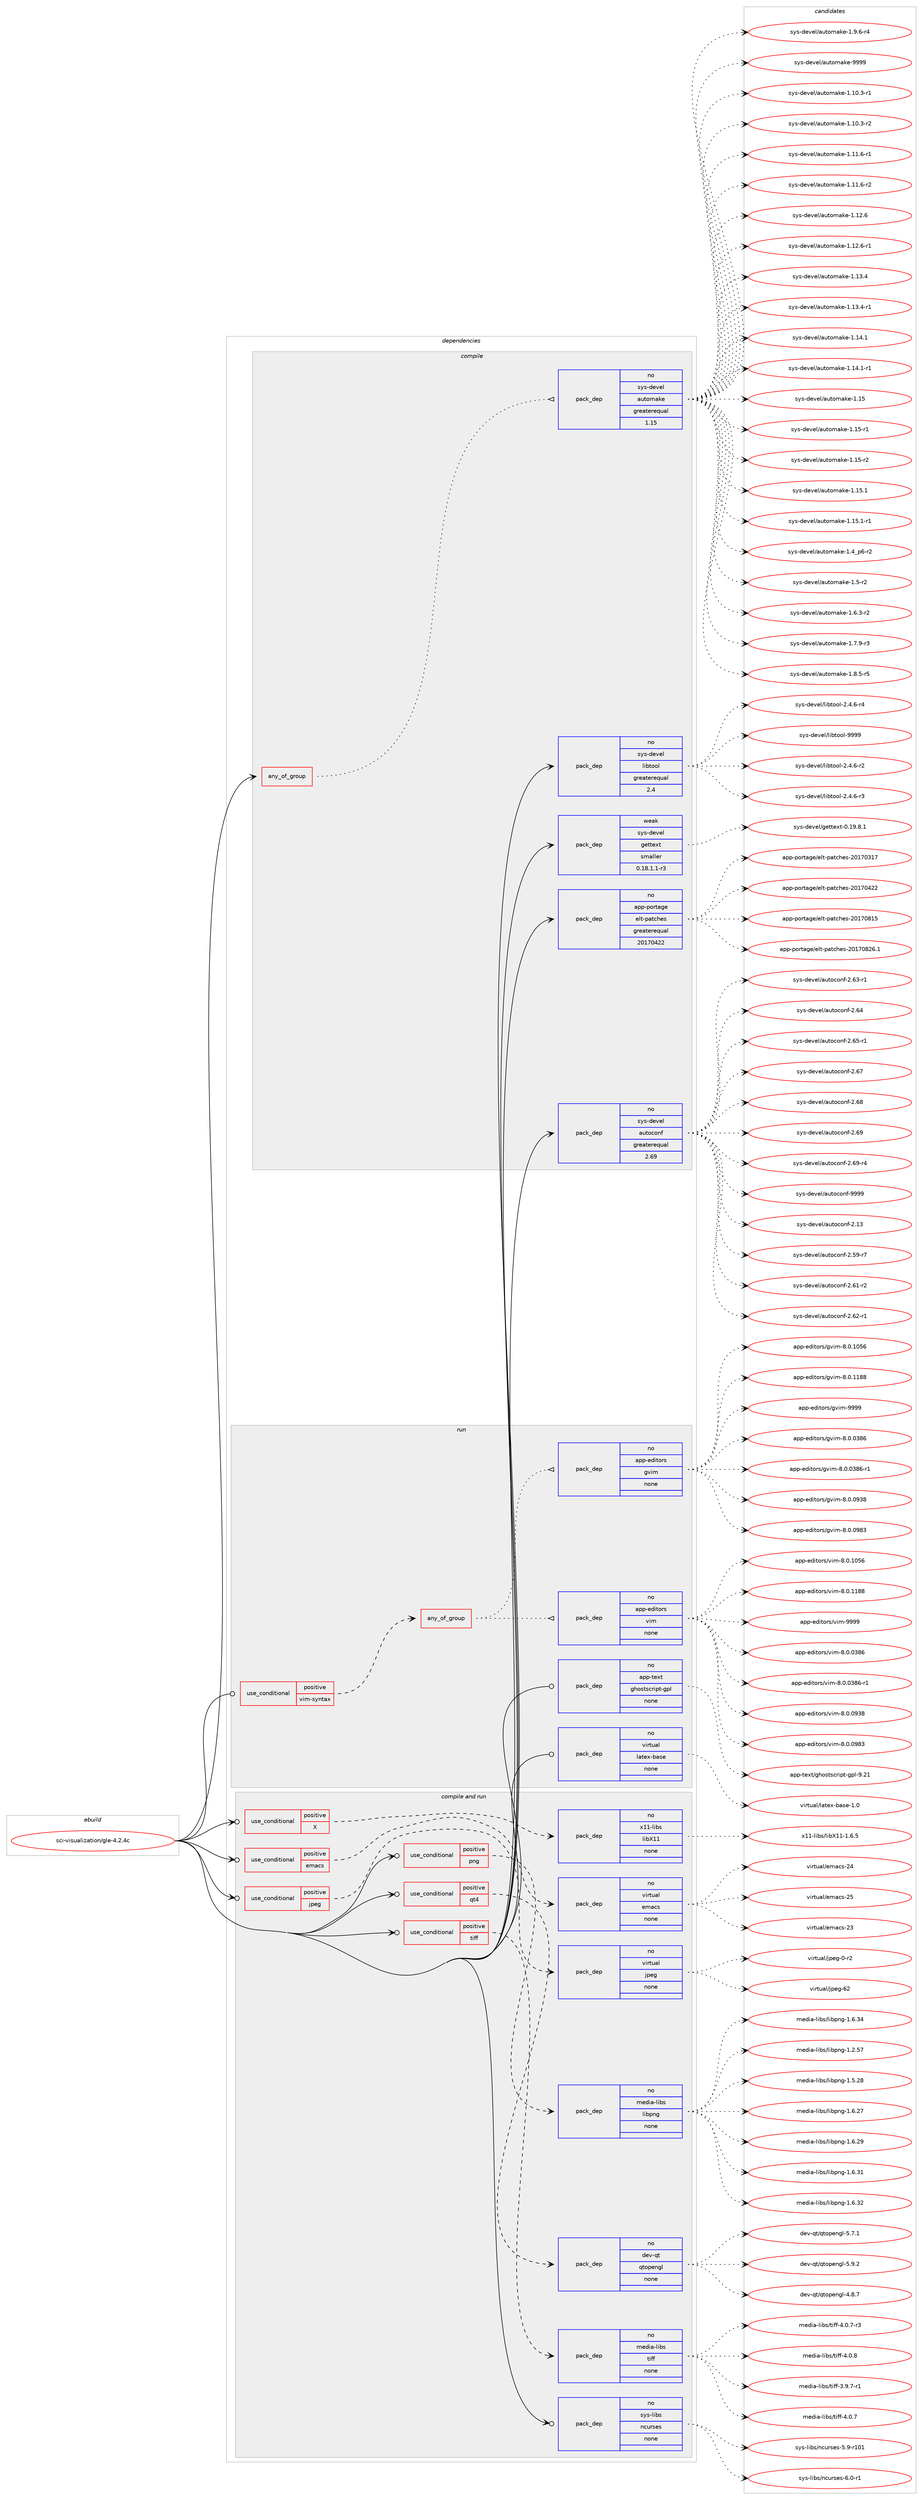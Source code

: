 digraph prolog {

# *************
# Graph options
# *************

newrank=true;
concentrate=true;
compound=true;
graph [rankdir=LR,fontname=Helvetica,fontsize=10,ranksep=1.5];#, ranksep=2.5, nodesep=0.2];
edge  [arrowhead=vee];
node  [fontname=Helvetica,fontsize=10];

# **********
# The ebuild
# **********

subgraph cluster_leftcol {
color=gray;
rank=same;
label=<<i>ebuild</i>>;
id [label="sci-visualization/gle-4.2.4c", color=red, width=4, href="../sci-visualization/gle-4.2.4c.svg"];
}

# ****************
# The dependencies
# ****************

subgraph cluster_midcol {
color=gray;
label=<<i>dependencies</i>>;
subgraph cluster_compile {
fillcolor="#eeeeee";
style=filled;
label=<<i>compile</i>>;
subgraph any7786 {
dependency458763 [label=<<TABLE BORDER="0" CELLBORDER="1" CELLSPACING="0" CELLPADDING="4"><TR><TD CELLPADDING="10">any_of_group</TD></TR></TABLE>>, shape=none, color=red];subgraph pack338537 {
dependency458764 [label=<<TABLE BORDER="0" CELLBORDER="1" CELLSPACING="0" CELLPADDING="4" WIDTH="220"><TR><TD ROWSPAN="6" CELLPADDING="30">pack_dep</TD></TR><TR><TD WIDTH="110">no</TD></TR><TR><TD>sys-devel</TD></TR><TR><TD>automake</TD></TR><TR><TD>greaterequal</TD></TR><TR><TD>1.15</TD></TR></TABLE>>, shape=none, color=blue];
}
dependency458763:e -> dependency458764:w [weight=20,style="dotted",arrowhead="oinv"];
}
id:e -> dependency458763:w [weight=20,style="solid",arrowhead="vee"];
subgraph pack338538 {
dependency458765 [label=<<TABLE BORDER="0" CELLBORDER="1" CELLSPACING="0" CELLPADDING="4" WIDTH="220"><TR><TD ROWSPAN="6" CELLPADDING="30">pack_dep</TD></TR><TR><TD WIDTH="110">no</TD></TR><TR><TD>app-portage</TD></TR><TR><TD>elt-patches</TD></TR><TR><TD>greaterequal</TD></TR><TR><TD>20170422</TD></TR></TABLE>>, shape=none, color=blue];
}
id:e -> dependency458765:w [weight=20,style="solid",arrowhead="vee"];
subgraph pack338539 {
dependency458766 [label=<<TABLE BORDER="0" CELLBORDER="1" CELLSPACING="0" CELLPADDING="4" WIDTH="220"><TR><TD ROWSPAN="6" CELLPADDING="30">pack_dep</TD></TR><TR><TD WIDTH="110">no</TD></TR><TR><TD>sys-devel</TD></TR><TR><TD>autoconf</TD></TR><TR><TD>greaterequal</TD></TR><TR><TD>2.69</TD></TR></TABLE>>, shape=none, color=blue];
}
id:e -> dependency458766:w [weight=20,style="solid",arrowhead="vee"];
subgraph pack338540 {
dependency458767 [label=<<TABLE BORDER="0" CELLBORDER="1" CELLSPACING="0" CELLPADDING="4" WIDTH="220"><TR><TD ROWSPAN="6" CELLPADDING="30">pack_dep</TD></TR><TR><TD WIDTH="110">no</TD></TR><TR><TD>sys-devel</TD></TR><TR><TD>libtool</TD></TR><TR><TD>greaterequal</TD></TR><TR><TD>2.4</TD></TR></TABLE>>, shape=none, color=blue];
}
id:e -> dependency458767:w [weight=20,style="solid",arrowhead="vee"];
subgraph pack338541 {
dependency458768 [label=<<TABLE BORDER="0" CELLBORDER="1" CELLSPACING="0" CELLPADDING="4" WIDTH="220"><TR><TD ROWSPAN="6" CELLPADDING="30">pack_dep</TD></TR><TR><TD WIDTH="110">weak</TD></TR><TR><TD>sys-devel</TD></TR><TR><TD>gettext</TD></TR><TR><TD>smaller</TD></TR><TR><TD>0.18.1.1-r3</TD></TR></TABLE>>, shape=none, color=blue];
}
id:e -> dependency458768:w [weight=20,style="solid",arrowhead="vee"];
}
subgraph cluster_compileandrun {
fillcolor="#eeeeee";
style=filled;
label=<<i>compile and run</i>>;
subgraph cond112190 {
dependency458769 [label=<<TABLE BORDER="0" CELLBORDER="1" CELLSPACING="0" CELLPADDING="4"><TR><TD ROWSPAN="3" CELLPADDING="10">use_conditional</TD></TR><TR><TD>positive</TD></TR><TR><TD>X</TD></TR></TABLE>>, shape=none, color=red];
subgraph pack338542 {
dependency458770 [label=<<TABLE BORDER="0" CELLBORDER="1" CELLSPACING="0" CELLPADDING="4" WIDTH="220"><TR><TD ROWSPAN="6" CELLPADDING="30">pack_dep</TD></TR><TR><TD WIDTH="110">no</TD></TR><TR><TD>x11-libs</TD></TR><TR><TD>libX11</TD></TR><TR><TD>none</TD></TR><TR><TD></TD></TR></TABLE>>, shape=none, color=blue];
}
dependency458769:e -> dependency458770:w [weight=20,style="dashed",arrowhead="vee"];
}
id:e -> dependency458769:w [weight=20,style="solid",arrowhead="odotvee"];
subgraph cond112191 {
dependency458771 [label=<<TABLE BORDER="0" CELLBORDER="1" CELLSPACING="0" CELLPADDING="4"><TR><TD ROWSPAN="3" CELLPADDING="10">use_conditional</TD></TR><TR><TD>positive</TD></TR><TR><TD>emacs</TD></TR></TABLE>>, shape=none, color=red];
subgraph pack338543 {
dependency458772 [label=<<TABLE BORDER="0" CELLBORDER="1" CELLSPACING="0" CELLPADDING="4" WIDTH="220"><TR><TD ROWSPAN="6" CELLPADDING="30">pack_dep</TD></TR><TR><TD WIDTH="110">no</TD></TR><TR><TD>virtual</TD></TR><TR><TD>emacs</TD></TR><TR><TD>none</TD></TR><TR><TD></TD></TR></TABLE>>, shape=none, color=blue];
}
dependency458771:e -> dependency458772:w [weight=20,style="dashed",arrowhead="vee"];
}
id:e -> dependency458771:w [weight=20,style="solid",arrowhead="odotvee"];
subgraph cond112192 {
dependency458773 [label=<<TABLE BORDER="0" CELLBORDER="1" CELLSPACING="0" CELLPADDING="4"><TR><TD ROWSPAN="3" CELLPADDING="10">use_conditional</TD></TR><TR><TD>positive</TD></TR><TR><TD>jpeg</TD></TR></TABLE>>, shape=none, color=red];
subgraph pack338544 {
dependency458774 [label=<<TABLE BORDER="0" CELLBORDER="1" CELLSPACING="0" CELLPADDING="4" WIDTH="220"><TR><TD ROWSPAN="6" CELLPADDING="30">pack_dep</TD></TR><TR><TD WIDTH="110">no</TD></TR><TR><TD>virtual</TD></TR><TR><TD>jpeg</TD></TR><TR><TD>none</TD></TR><TR><TD></TD></TR></TABLE>>, shape=none, color=blue];
}
dependency458773:e -> dependency458774:w [weight=20,style="dashed",arrowhead="vee"];
}
id:e -> dependency458773:w [weight=20,style="solid",arrowhead="odotvee"];
subgraph cond112193 {
dependency458775 [label=<<TABLE BORDER="0" CELLBORDER="1" CELLSPACING="0" CELLPADDING="4"><TR><TD ROWSPAN="3" CELLPADDING="10">use_conditional</TD></TR><TR><TD>positive</TD></TR><TR><TD>png</TD></TR></TABLE>>, shape=none, color=red];
subgraph pack338545 {
dependency458776 [label=<<TABLE BORDER="0" CELLBORDER="1" CELLSPACING="0" CELLPADDING="4" WIDTH="220"><TR><TD ROWSPAN="6" CELLPADDING="30">pack_dep</TD></TR><TR><TD WIDTH="110">no</TD></TR><TR><TD>media-libs</TD></TR><TR><TD>libpng</TD></TR><TR><TD>none</TD></TR><TR><TD></TD></TR></TABLE>>, shape=none, color=blue];
}
dependency458775:e -> dependency458776:w [weight=20,style="dashed",arrowhead="vee"];
}
id:e -> dependency458775:w [weight=20,style="solid",arrowhead="odotvee"];
subgraph cond112194 {
dependency458777 [label=<<TABLE BORDER="0" CELLBORDER="1" CELLSPACING="0" CELLPADDING="4"><TR><TD ROWSPAN="3" CELLPADDING="10">use_conditional</TD></TR><TR><TD>positive</TD></TR><TR><TD>qt4</TD></TR></TABLE>>, shape=none, color=red];
subgraph pack338546 {
dependency458778 [label=<<TABLE BORDER="0" CELLBORDER="1" CELLSPACING="0" CELLPADDING="4" WIDTH="220"><TR><TD ROWSPAN="6" CELLPADDING="30">pack_dep</TD></TR><TR><TD WIDTH="110">no</TD></TR><TR><TD>dev-qt</TD></TR><TR><TD>qtopengl</TD></TR><TR><TD>none</TD></TR><TR><TD></TD></TR></TABLE>>, shape=none, color=blue];
}
dependency458777:e -> dependency458778:w [weight=20,style="dashed",arrowhead="vee"];
}
id:e -> dependency458777:w [weight=20,style="solid",arrowhead="odotvee"];
subgraph cond112195 {
dependency458779 [label=<<TABLE BORDER="0" CELLBORDER="1" CELLSPACING="0" CELLPADDING="4"><TR><TD ROWSPAN="3" CELLPADDING="10">use_conditional</TD></TR><TR><TD>positive</TD></TR><TR><TD>tiff</TD></TR></TABLE>>, shape=none, color=red];
subgraph pack338547 {
dependency458780 [label=<<TABLE BORDER="0" CELLBORDER="1" CELLSPACING="0" CELLPADDING="4" WIDTH="220"><TR><TD ROWSPAN="6" CELLPADDING="30">pack_dep</TD></TR><TR><TD WIDTH="110">no</TD></TR><TR><TD>media-libs</TD></TR><TR><TD>tiff</TD></TR><TR><TD>none</TD></TR><TR><TD></TD></TR></TABLE>>, shape=none, color=blue];
}
dependency458779:e -> dependency458780:w [weight=20,style="dashed",arrowhead="vee"];
}
id:e -> dependency458779:w [weight=20,style="solid",arrowhead="odotvee"];
subgraph pack338548 {
dependency458781 [label=<<TABLE BORDER="0" CELLBORDER="1" CELLSPACING="0" CELLPADDING="4" WIDTH="220"><TR><TD ROWSPAN="6" CELLPADDING="30">pack_dep</TD></TR><TR><TD WIDTH="110">no</TD></TR><TR><TD>sys-libs</TD></TR><TR><TD>ncurses</TD></TR><TR><TD>none</TD></TR><TR><TD></TD></TR></TABLE>>, shape=none, color=blue];
}
id:e -> dependency458781:w [weight=20,style="solid",arrowhead="odotvee"];
}
subgraph cluster_run {
fillcolor="#eeeeee";
style=filled;
label=<<i>run</i>>;
subgraph cond112196 {
dependency458782 [label=<<TABLE BORDER="0" CELLBORDER="1" CELLSPACING="0" CELLPADDING="4"><TR><TD ROWSPAN="3" CELLPADDING="10">use_conditional</TD></TR><TR><TD>positive</TD></TR><TR><TD>vim-syntax</TD></TR></TABLE>>, shape=none, color=red];
subgraph any7787 {
dependency458783 [label=<<TABLE BORDER="0" CELLBORDER="1" CELLSPACING="0" CELLPADDING="4"><TR><TD CELLPADDING="10">any_of_group</TD></TR></TABLE>>, shape=none, color=red];subgraph pack338549 {
dependency458784 [label=<<TABLE BORDER="0" CELLBORDER="1" CELLSPACING="0" CELLPADDING="4" WIDTH="220"><TR><TD ROWSPAN="6" CELLPADDING="30">pack_dep</TD></TR><TR><TD WIDTH="110">no</TD></TR><TR><TD>app-editors</TD></TR><TR><TD>vim</TD></TR><TR><TD>none</TD></TR><TR><TD></TD></TR></TABLE>>, shape=none, color=blue];
}
dependency458783:e -> dependency458784:w [weight=20,style="dotted",arrowhead="oinv"];
subgraph pack338550 {
dependency458785 [label=<<TABLE BORDER="0" CELLBORDER="1" CELLSPACING="0" CELLPADDING="4" WIDTH="220"><TR><TD ROWSPAN="6" CELLPADDING="30">pack_dep</TD></TR><TR><TD WIDTH="110">no</TD></TR><TR><TD>app-editors</TD></TR><TR><TD>gvim</TD></TR><TR><TD>none</TD></TR><TR><TD></TD></TR></TABLE>>, shape=none, color=blue];
}
dependency458783:e -> dependency458785:w [weight=20,style="dotted",arrowhead="oinv"];
}
dependency458782:e -> dependency458783:w [weight=20,style="dashed",arrowhead="vee"];
}
id:e -> dependency458782:w [weight=20,style="solid",arrowhead="odot"];
subgraph pack338551 {
dependency458786 [label=<<TABLE BORDER="0" CELLBORDER="1" CELLSPACING="0" CELLPADDING="4" WIDTH="220"><TR><TD ROWSPAN="6" CELLPADDING="30">pack_dep</TD></TR><TR><TD WIDTH="110">no</TD></TR><TR><TD>app-text</TD></TR><TR><TD>ghostscript-gpl</TD></TR><TR><TD>none</TD></TR><TR><TD></TD></TR></TABLE>>, shape=none, color=blue];
}
id:e -> dependency458786:w [weight=20,style="solid",arrowhead="odot"];
subgraph pack338552 {
dependency458787 [label=<<TABLE BORDER="0" CELLBORDER="1" CELLSPACING="0" CELLPADDING="4" WIDTH="220"><TR><TD ROWSPAN="6" CELLPADDING="30">pack_dep</TD></TR><TR><TD WIDTH="110">no</TD></TR><TR><TD>virtual</TD></TR><TR><TD>latex-base</TD></TR><TR><TD>none</TD></TR><TR><TD></TD></TR></TABLE>>, shape=none, color=blue];
}
id:e -> dependency458787:w [weight=20,style="solid",arrowhead="odot"];
}
}

# **************
# The candidates
# **************

subgraph cluster_choices {
rank=same;
color=gray;
label=<<i>candidates</i>>;

subgraph choice338537 {
color=black;
nodesep=1;
choice11512111545100101118101108479711711611110997107101454946494846514511449 [label="sys-devel/automake-1.10.3-r1", color=red, width=4,href="../sys-devel/automake-1.10.3-r1.svg"];
choice11512111545100101118101108479711711611110997107101454946494846514511450 [label="sys-devel/automake-1.10.3-r2", color=red, width=4,href="../sys-devel/automake-1.10.3-r2.svg"];
choice11512111545100101118101108479711711611110997107101454946494946544511449 [label="sys-devel/automake-1.11.6-r1", color=red, width=4,href="../sys-devel/automake-1.11.6-r1.svg"];
choice11512111545100101118101108479711711611110997107101454946494946544511450 [label="sys-devel/automake-1.11.6-r2", color=red, width=4,href="../sys-devel/automake-1.11.6-r2.svg"];
choice1151211154510010111810110847971171161111099710710145494649504654 [label="sys-devel/automake-1.12.6", color=red, width=4,href="../sys-devel/automake-1.12.6.svg"];
choice11512111545100101118101108479711711611110997107101454946495046544511449 [label="sys-devel/automake-1.12.6-r1", color=red, width=4,href="../sys-devel/automake-1.12.6-r1.svg"];
choice1151211154510010111810110847971171161111099710710145494649514652 [label="sys-devel/automake-1.13.4", color=red, width=4,href="../sys-devel/automake-1.13.4.svg"];
choice11512111545100101118101108479711711611110997107101454946495146524511449 [label="sys-devel/automake-1.13.4-r1", color=red, width=4,href="../sys-devel/automake-1.13.4-r1.svg"];
choice1151211154510010111810110847971171161111099710710145494649524649 [label="sys-devel/automake-1.14.1", color=red, width=4,href="../sys-devel/automake-1.14.1.svg"];
choice11512111545100101118101108479711711611110997107101454946495246494511449 [label="sys-devel/automake-1.14.1-r1", color=red, width=4,href="../sys-devel/automake-1.14.1-r1.svg"];
choice115121115451001011181011084797117116111109971071014549464953 [label="sys-devel/automake-1.15", color=red, width=4,href="../sys-devel/automake-1.15.svg"];
choice1151211154510010111810110847971171161111099710710145494649534511449 [label="sys-devel/automake-1.15-r1", color=red, width=4,href="../sys-devel/automake-1.15-r1.svg"];
choice1151211154510010111810110847971171161111099710710145494649534511450 [label="sys-devel/automake-1.15-r2", color=red, width=4,href="../sys-devel/automake-1.15-r2.svg"];
choice1151211154510010111810110847971171161111099710710145494649534649 [label="sys-devel/automake-1.15.1", color=red, width=4,href="../sys-devel/automake-1.15.1.svg"];
choice11512111545100101118101108479711711611110997107101454946495346494511449 [label="sys-devel/automake-1.15.1-r1", color=red, width=4,href="../sys-devel/automake-1.15.1-r1.svg"];
choice115121115451001011181011084797117116111109971071014549465295112544511450 [label="sys-devel/automake-1.4_p6-r2", color=red, width=4,href="../sys-devel/automake-1.4_p6-r2.svg"];
choice11512111545100101118101108479711711611110997107101454946534511450 [label="sys-devel/automake-1.5-r2", color=red, width=4,href="../sys-devel/automake-1.5-r2.svg"];
choice115121115451001011181011084797117116111109971071014549465446514511450 [label="sys-devel/automake-1.6.3-r2", color=red, width=4,href="../sys-devel/automake-1.6.3-r2.svg"];
choice115121115451001011181011084797117116111109971071014549465546574511451 [label="sys-devel/automake-1.7.9-r3", color=red, width=4,href="../sys-devel/automake-1.7.9-r3.svg"];
choice115121115451001011181011084797117116111109971071014549465646534511453 [label="sys-devel/automake-1.8.5-r5", color=red, width=4,href="../sys-devel/automake-1.8.5-r5.svg"];
choice115121115451001011181011084797117116111109971071014549465746544511452 [label="sys-devel/automake-1.9.6-r4", color=red, width=4,href="../sys-devel/automake-1.9.6-r4.svg"];
choice115121115451001011181011084797117116111109971071014557575757 [label="sys-devel/automake-9999", color=red, width=4,href="../sys-devel/automake-9999.svg"];
dependency458764:e -> choice11512111545100101118101108479711711611110997107101454946494846514511449:w [style=dotted,weight="100"];
dependency458764:e -> choice11512111545100101118101108479711711611110997107101454946494846514511450:w [style=dotted,weight="100"];
dependency458764:e -> choice11512111545100101118101108479711711611110997107101454946494946544511449:w [style=dotted,weight="100"];
dependency458764:e -> choice11512111545100101118101108479711711611110997107101454946494946544511450:w [style=dotted,weight="100"];
dependency458764:e -> choice1151211154510010111810110847971171161111099710710145494649504654:w [style=dotted,weight="100"];
dependency458764:e -> choice11512111545100101118101108479711711611110997107101454946495046544511449:w [style=dotted,weight="100"];
dependency458764:e -> choice1151211154510010111810110847971171161111099710710145494649514652:w [style=dotted,weight="100"];
dependency458764:e -> choice11512111545100101118101108479711711611110997107101454946495146524511449:w [style=dotted,weight="100"];
dependency458764:e -> choice1151211154510010111810110847971171161111099710710145494649524649:w [style=dotted,weight="100"];
dependency458764:e -> choice11512111545100101118101108479711711611110997107101454946495246494511449:w [style=dotted,weight="100"];
dependency458764:e -> choice115121115451001011181011084797117116111109971071014549464953:w [style=dotted,weight="100"];
dependency458764:e -> choice1151211154510010111810110847971171161111099710710145494649534511449:w [style=dotted,weight="100"];
dependency458764:e -> choice1151211154510010111810110847971171161111099710710145494649534511450:w [style=dotted,weight="100"];
dependency458764:e -> choice1151211154510010111810110847971171161111099710710145494649534649:w [style=dotted,weight="100"];
dependency458764:e -> choice11512111545100101118101108479711711611110997107101454946495346494511449:w [style=dotted,weight="100"];
dependency458764:e -> choice115121115451001011181011084797117116111109971071014549465295112544511450:w [style=dotted,weight="100"];
dependency458764:e -> choice11512111545100101118101108479711711611110997107101454946534511450:w [style=dotted,weight="100"];
dependency458764:e -> choice115121115451001011181011084797117116111109971071014549465446514511450:w [style=dotted,weight="100"];
dependency458764:e -> choice115121115451001011181011084797117116111109971071014549465546574511451:w [style=dotted,weight="100"];
dependency458764:e -> choice115121115451001011181011084797117116111109971071014549465646534511453:w [style=dotted,weight="100"];
dependency458764:e -> choice115121115451001011181011084797117116111109971071014549465746544511452:w [style=dotted,weight="100"];
dependency458764:e -> choice115121115451001011181011084797117116111109971071014557575757:w [style=dotted,weight="100"];
}
subgraph choice338538 {
color=black;
nodesep=1;
choice97112112451121111141169710310147101108116451129711699104101115455048495548514955 [label="app-portage/elt-patches-20170317", color=red, width=4,href="../app-portage/elt-patches-20170317.svg"];
choice97112112451121111141169710310147101108116451129711699104101115455048495548525050 [label="app-portage/elt-patches-20170422", color=red, width=4,href="../app-portage/elt-patches-20170422.svg"];
choice97112112451121111141169710310147101108116451129711699104101115455048495548564953 [label="app-portage/elt-patches-20170815", color=red, width=4,href="../app-portage/elt-patches-20170815.svg"];
choice971121124511211111411697103101471011081164511297116991041011154550484955485650544649 [label="app-portage/elt-patches-20170826.1", color=red, width=4,href="../app-portage/elt-patches-20170826.1.svg"];
dependency458765:e -> choice97112112451121111141169710310147101108116451129711699104101115455048495548514955:w [style=dotted,weight="100"];
dependency458765:e -> choice97112112451121111141169710310147101108116451129711699104101115455048495548525050:w [style=dotted,weight="100"];
dependency458765:e -> choice97112112451121111141169710310147101108116451129711699104101115455048495548564953:w [style=dotted,weight="100"];
dependency458765:e -> choice971121124511211111411697103101471011081164511297116991041011154550484955485650544649:w [style=dotted,weight="100"];
}
subgraph choice338539 {
color=black;
nodesep=1;
choice115121115451001011181011084797117116111991111101024550464951 [label="sys-devel/autoconf-2.13", color=red, width=4,href="../sys-devel/autoconf-2.13.svg"];
choice1151211154510010111810110847971171161119911111010245504653574511455 [label="sys-devel/autoconf-2.59-r7", color=red, width=4,href="../sys-devel/autoconf-2.59-r7.svg"];
choice1151211154510010111810110847971171161119911111010245504654494511450 [label="sys-devel/autoconf-2.61-r2", color=red, width=4,href="../sys-devel/autoconf-2.61-r2.svg"];
choice1151211154510010111810110847971171161119911111010245504654504511449 [label="sys-devel/autoconf-2.62-r1", color=red, width=4,href="../sys-devel/autoconf-2.62-r1.svg"];
choice1151211154510010111810110847971171161119911111010245504654514511449 [label="sys-devel/autoconf-2.63-r1", color=red, width=4,href="../sys-devel/autoconf-2.63-r1.svg"];
choice115121115451001011181011084797117116111991111101024550465452 [label="sys-devel/autoconf-2.64", color=red, width=4,href="../sys-devel/autoconf-2.64.svg"];
choice1151211154510010111810110847971171161119911111010245504654534511449 [label="sys-devel/autoconf-2.65-r1", color=red, width=4,href="../sys-devel/autoconf-2.65-r1.svg"];
choice115121115451001011181011084797117116111991111101024550465455 [label="sys-devel/autoconf-2.67", color=red, width=4,href="../sys-devel/autoconf-2.67.svg"];
choice115121115451001011181011084797117116111991111101024550465456 [label="sys-devel/autoconf-2.68", color=red, width=4,href="../sys-devel/autoconf-2.68.svg"];
choice115121115451001011181011084797117116111991111101024550465457 [label="sys-devel/autoconf-2.69", color=red, width=4,href="../sys-devel/autoconf-2.69.svg"];
choice1151211154510010111810110847971171161119911111010245504654574511452 [label="sys-devel/autoconf-2.69-r4", color=red, width=4,href="../sys-devel/autoconf-2.69-r4.svg"];
choice115121115451001011181011084797117116111991111101024557575757 [label="sys-devel/autoconf-9999", color=red, width=4,href="../sys-devel/autoconf-9999.svg"];
dependency458766:e -> choice115121115451001011181011084797117116111991111101024550464951:w [style=dotted,weight="100"];
dependency458766:e -> choice1151211154510010111810110847971171161119911111010245504653574511455:w [style=dotted,weight="100"];
dependency458766:e -> choice1151211154510010111810110847971171161119911111010245504654494511450:w [style=dotted,weight="100"];
dependency458766:e -> choice1151211154510010111810110847971171161119911111010245504654504511449:w [style=dotted,weight="100"];
dependency458766:e -> choice1151211154510010111810110847971171161119911111010245504654514511449:w [style=dotted,weight="100"];
dependency458766:e -> choice115121115451001011181011084797117116111991111101024550465452:w [style=dotted,weight="100"];
dependency458766:e -> choice1151211154510010111810110847971171161119911111010245504654534511449:w [style=dotted,weight="100"];
dependency458766:e -> choice115121115451001011181011084797117116111991111101024550465455:w [style=dotted,weight="100"];
dependency458766:e -> choice115121115451001011181011084797117116111991111101024550465456:w [style=dotted,weight="100"];
dependency458766:e -> choice115121115451001011181011084797117116111991111101024550465457:w [style=dotted,weight="100"];
dependency458766:e -> choice1151211154510010111810110847971171161119911111010245504654574511452:w [style=dotted,weight="100"];
dependency458766:e -> choice115121115451001011181011084797117116111991111101024557575757:w [style=dotted,weight="100"];
}
subgraph choice338540 {
color=black;
nodesep=1;
choice1151211154510010111810110847108105981161111111084550465246544511450 [label="sys-devel/libtool-2.4.6-r2", color=red, width=4,href="../sys-devel/libtool-2.4.6-r2.svg"];
choice1151211154510010111810110847108105981161111111084550465246544511451 [label="sys-devel/libtool-2.4.6-r3", color=red, width=4,href="../sys-devel/libtool-2.4.6-r3.svg"];
choice1151211154510010111810110847108105981161111111084550465246544511452 [label="sys-devel/libtool-2.4.6-r4", color=red, width=4,href="../sys-devel/libtool-2.4.6-r4.svg"];
choice1151211154510010111810110847108105981161111111084557575757 [label="sys-devel/libtool-9999", color=red, width=4,href="../sys-devel/libtool-9999.svg"];
dependency458767:e -> choice1151211154510010111810110847108105981161111111084550465246544511450:w [style=dotted,weight="100"];
dependency458767:e -> choice1151211154510010111810110847108105981161111111084550465246544511451:w [style=dotted,weight="100"];
dependency458767:e -> choice1151211154510010111810110847108105981161111111084550465246544511452:w [style=dotted,weight="100"];
dependency458767:e -> choice1151211154510010111810110847108105981161111111084557575757:w [style=dotted,weight="100"];
}
subgraph choice338541 {
color=black;
nodesep=1;
choice1151211154510010111810110847103101116116101120116454846495746564649 [label="sys-devel/gettext-0.19.8.1", color=red, width=4,href="../sys-devel/gettext-0.19.8.1.svg"];
dependency458768:e -> choice1151211154510010111810110847103101116116101120116454846495746564649:w [style=dotted,weight="100"];
}
subgraph choice338542 {
color=black;
nodesep=1;
choice120494945108105981154710810598884949454946544653 [label="x11-libs/libX11-1.6.5", color=red, width=4,href="../x11-libs/libX11-1.6.5.svg"];
dependency458770:e -> choice120494945108105981154710810598884949454946544653:w [style=dotted,weight="100"];
}
subgraph choice338543 {
color=black;
nodesep=1;
choice11810511411611797108471011099799115455051 [label="virtual/emacs-23", color=red, width=4,href="../virtual/emacs-23.svg"];
choice11810511411611797108471011099799115455052 [label="virtual/emacs-24", color=red, width=4,href="../virtual/emacs-24.svg"];
choice11810511411611797108471011099799115455053 [label="virtual/emacs-25", color=red, width=4,href="../virtual/emacs-25.svg"];
dependency458772:e -> choice11810511411611797108471011099799115455051:w [style=dotted,weight="100"];
dependency458772:e -> choice11810511411611797108471011099799115455052:w [style=dotted,weight="100"];
dependency458772:e -> choice11810511411611797108471011099799115455053:w [style=dotted,weight="100"];
}
subgraph choice338544 {
color=black;
nodesep=1;
choice118105114116117971084710611210110345484511450 [label="virtual/jpeg-0-r2", color=red, width=4,href="../virtual/jpeg-0-r2.svg"];
choice1181051141161179710847106112101103455450 [label="virtual/jpeg-62", color=red, width=4,href="../virtual/jpeg-62.svg"];
dependency458774:e -> choice118105114116117971084710611210110345484511450:w [style=dotted,weight="100"];
dependency458774:e -> choice1181051141161179710847106112101103455450:w [style=dotted,weight="100"];
}
subgraph choice338545 {
color=black;
nodesep=1;
choice109101100105974510810598115471081059811211010345494650465355 [label="media-libs/libpng-1.2.57", color=red, width=4,href="../media-libs/libpng-1.2.57.svg"];
choice109101100105974510810598115471081059811211010345494653465056 [label="media-libs/libpng-1.5.28", color=red, width=4,href="../media-libs/libpng-1.5.28.svg"];
choice109101100105974510810598115471081059811211010345494654465055 [label="media-libs/libpng-1.6.27", color=red, width=4,href="../media-libs/libpng-1.6.27.svg"];
choice109101100105974510810598115471081059811211010345494654465057 [label="media-libs/libpng-1.6.29", color=red, width=4,href="../media-libs/libpng-1.6.29.svg"];
choice109101100105974510810598115471081059811211010345494654465149 [label="media-libs/libpng-1.6.31", color=red, width=4,href="../media-libs/libpng-1.6.31.svg"];
choice109101100105974510810598115471081059811211010345494654465150 [label="media-libs/libpng-1.6.32", color=red, width=4,href="../media-libs/libpng-1.6.32.svg"];
choice109101100105974510810598115471081059811211010345494654465152 [label="media-libs/libpng-1.6.34", color=red, width=4,href="../media-libs/libpng-1.6.34.svg"];
dependency458776:e -> choice109101100105974510810598115471081059811211010345494650465355:w [style=dotted,weight="100"];
dependency458776:e -> choice109101100105974510810598115471081059811211010345494653465056:w [style=dotted,weight="100"];
dependency458776:e -> choice109101100105974510810598115471081059811211010345494654465055:w [style=dotted,weight="100"];
dependency458776:e -> choice109101100105974510810598115471081059811211010345494654465057:w [style=dotted,weight="100"];
dependency458776:e -> choice109101100105974510810598115471081059811211010345494654465149:w [style=dotted,weight="100"];
dependency458776:e -> choice109101100105974510810598115471081059811211010345494654465150:w [style=dotted,weight="100"];
dependency458776:e -> choice109101100105974510810598115471081059811211010345494654465152:w [style=dotted,weight="100"];
}
subgraph choice338546 {
color=black;
nodesep=1;
choice1001011184511311647113116111112101110103108455246564655 [label="dev-qt/qtopengl-4.8.7", color=red, width=4,href="../dev-qt/qtopengl-4.8.7.svg"];
choice1001011184511311647113116111112101110103108455346554649 [label="dev-qt/qtopengl-5.7.1", color=red, width=4,href="../dev-qt/qtopengl-5.7.1.svg"];
choice1001011184511311647113116111112101110103108455346574650 [label="dev-qt/qtopengl-5.9.2", color=red, width=4,href="../dev-qt/qtopengl-5.9.2.svg"];
dependency458778:e -> choice1001011184511311647113116111112101110103108455246564655:w [style=dotted,weight="100"];
dependency458778:e -> choice1001011184511311647113116111112101110103108455346554649:w [style=dotted,weight="100"];
dependency458778:e -> choice1001011184511311647113116111112101110103108455346574650:w [style=dotted,weight="100"];
}
subgraph choice338547 {
color=black;
nodesep=1;
choice109101100105974510810598115471161051021024551465746554511449 [label="media-libs/tiff-3.9.7-r1", color=red, width=4,href="../media-libs/tiff-3.9.7-r1.svg"];
choice10910110010597451081059811547116105102102455246484655 [label="media-libs/tiff-4.0.7", color=red, width=4,href="../media-libs/tiff-4.0.7.svg"];
choice109101100105974510810598115471161051021024552464846554511451 [label="media-libs/tiff-4.0.7-r3", color=red, width=4,href="../media-libs/tiff-4.0.7-r3.svg"];
choice10910110010597451081059811547116105102102455246484656 [label="media-libs/tiff-4.0.8", color=red, width=4,href="../media-libs/tiff-4.0.8.svg"];
dependency458780:e -> choice109101100105974510810598115471161051021024551465746554511449:w [style=dotted,weight="100"];
dependency458780:e -> choice10910110010597451081059811547116105102102455246484655:w [style=dotted,weight="100"];
dependency458780:e -> choice109101100105974510810598115471161051021024552464846554511451:w [style=dotted,weight="100"];
dependency458780:e -> choice10910110010597451081059811547116105102102455246484656:w [style=dotted,weight="100"];
}
subgraph choice338548 {
color=black;
nodesep=1;
choice115121115451081059811547110991171141151011154553465745114494849 [label="sys-libs/ncurses-5.9-r101", color=red, width=4,href="../sys-libs/ncurses-5.9-r101.svg"];
choice11512111545108105981154711099117114115101115455446484511449 [label="sys-libs/ncurses-6.0-r1", color=red, width=4,href="../sys-libs/ncurses-6.0-r1.svg"];
dependency458781:e -> choice115121115451081059811547110991171141151011154553465745114494849:w [style=dotted,weight="100"];
dependency458781:e -> choice11512111545108105981154711099117114115101115455446484511449:w [style=dotted,weight="100"];
}
subgraph choice338549 {
color=black;
nodesep=1;
choice971121124510110010511611111411547118105109455646484648515654 [label="app-editors/vim-8.0.0386", color=red, width=4,href="../app-editors/vim-8.0.0386.svg"];
choice9711211245101100105116111114115471181051094556464846485156544511449 [label="app-editors/vim-8.0.0386-r1", color=red, width=4,href="../app-editors/vim-8.0.0386-r1.svg"];
choice971121124510110010511611111411547118105109455646484648575156 [label="app-editors/vim-8.0.0938", color=red, width=4,href="../app-editors/vim-8.0.0938.svg"];
choice971121124510110010511611111411547118105109455646484648575651 [label="app-editors/vim-8.0.0983", color=red, width=4,href="../app-editors/vim-8.0.0983.svg"];
choice971121124510110010511611111411547118105109455646484649485354 [label="app-editors/vim-8.0.1056", color=red, width=4,href="../app-editors/vim-8.0.1056.svg"];
choice971121124510110010511611111411547118105109455646484649495656 [label="app-editors/vim-8.0.1188", color=red, width=4,href="../app-editors/vim-8.0.1188.svg"];
choice9711211245101100105116111114115471181051094557575757 [label="app-editors/vim-9999", color=red, width=4,href="../app-editors/vim-9999.svg"];
dependency458784:e -> choice971121124510110010511611111411547118105109455646484648515654:w [style=dotted,weight="100"];
dependency458784:e -> choice9711211245101100105116111114115471181051094556464846485156544511449:w [style=dotted,weight="100"];
dependency458784:e -> choice971121124510110010511611111411547118105109455646484648575156:w [style=dotted,weight="100"];
dependency458784:e -> choice971121124510110010511611111411547118105109455646484648575651:w [style=dotted,weight="100"];
dependency458784:e -> choice971121124510110010511611111411547118105109455646484649485354:w [style=dotted,weight="100"];
dependency458784:e -> choice971121124510110010511611111411547118105109455646484649495656:w [style=dotted,weight="100"];
dependency458784:e -> choice9711211245101100105116111114115471181051094557575757:w [style=dotted,weight="100"];
}
subgraph choice338550 {
color=black;
nodesep=1;
choice971121124510110010511611111411547103118105109455646484648515654 [label="app-editors/gvim-8.0.0386", color=red, width=4,href="../app-editors/gvim-8.0.0386.svg"];
choice9711211245101100105116111114115471031181051094556464846485156544511449 [label="app-editors/gvim-8.0.0386-r1", color=red, width=4,href="../app-editors/gvim-8.0.0386-r1.svg"];
choice971121124510110010511611111411547103118105109455646484648575156 [label="app-editors/gvim-8.0.0938", color=red, width=4,href="../app-editors/gvim-8.0.0938.svg"];
choice971121124510110010511611111411547103118105109455646484648575651 [label="app-editors/gvim-8.0.0983", color=red, width=4,href="../app-editors/gvim-8.0.0983.svg"];
choice971121124510110010511611111411547103118105109455646484649485354 [label="app-editors/gvim-8.0.1056", color=red, width=4,href="../app-editors/gvim-8.0.1056.svg"];
choice971121124510110010511611111411547103118105109455646484649495656 [label="app-editors/gvim-8.0.1188", color=red, width=4,href="../app-editors/gvim-8.0.1188.svg"];
choice9711211245101100105116111114115471031181051094557575757 [label="app-editors/gvim-9999", color=red, width=4,href="../app-editors/gvim-9999.svg"];
dependency458785:e -> choice971121124510110010511611111411547103118105109455646484648515654:w [style=dotted,weight="100"];
dependency458785:e -> choice9711211245101100105116111114115471031181051094556464846485156544511449:w [style=dotted,weight="100"];
dependency458785:e -> choice971121124510110010511611111411547103118105109455646484648575156:w [style=dotted,weight="100"];
dependency458785:e -> choice971121124510110010511611111411547103118105109455646484648575651:w [style=dotted,weight="100"];
dependency458785:e -> choice971121124510110010511611111411547103118105109455646484649485354:w [style=dotted,weight="100"];
dependency458785:e -> choice971121124510110010511611111411547103118105109455646484649495656:w [style=dotted,weight="100"];
dependency458785:e -> choice9711211245101100105116111114115471031181051094557575757:w [style=dotted,weight="100"];
}
subgraph choice338551 {
color=black;
nodesep=1;
choice97112112451161011201164710310411111511611599114105112116451031121084557465049 [label="app-text/ghostscript-gpl-9.21", color=red, width=4,href="../app-text/ghostscript-gpl-9.21.svg"];
dependency458786:e -> choice97112112451161011201164710310411111511611599114105112116451031121084557465049:w [style=dotted,weight="100"];
}
subgraph choice338552 {
color=black;
nodesep=1;
choice11810511411611797108471089711610112045989711510145494648 [label="virtual/latex-base-1.0", color=red, width=4,href="../virtual/latex-base-1.0.svg"];
dependency458787:e -> choice11810511411611797108471089711610112045989711510145494648:w [style=dotted,weight="100"];
}
}

}
